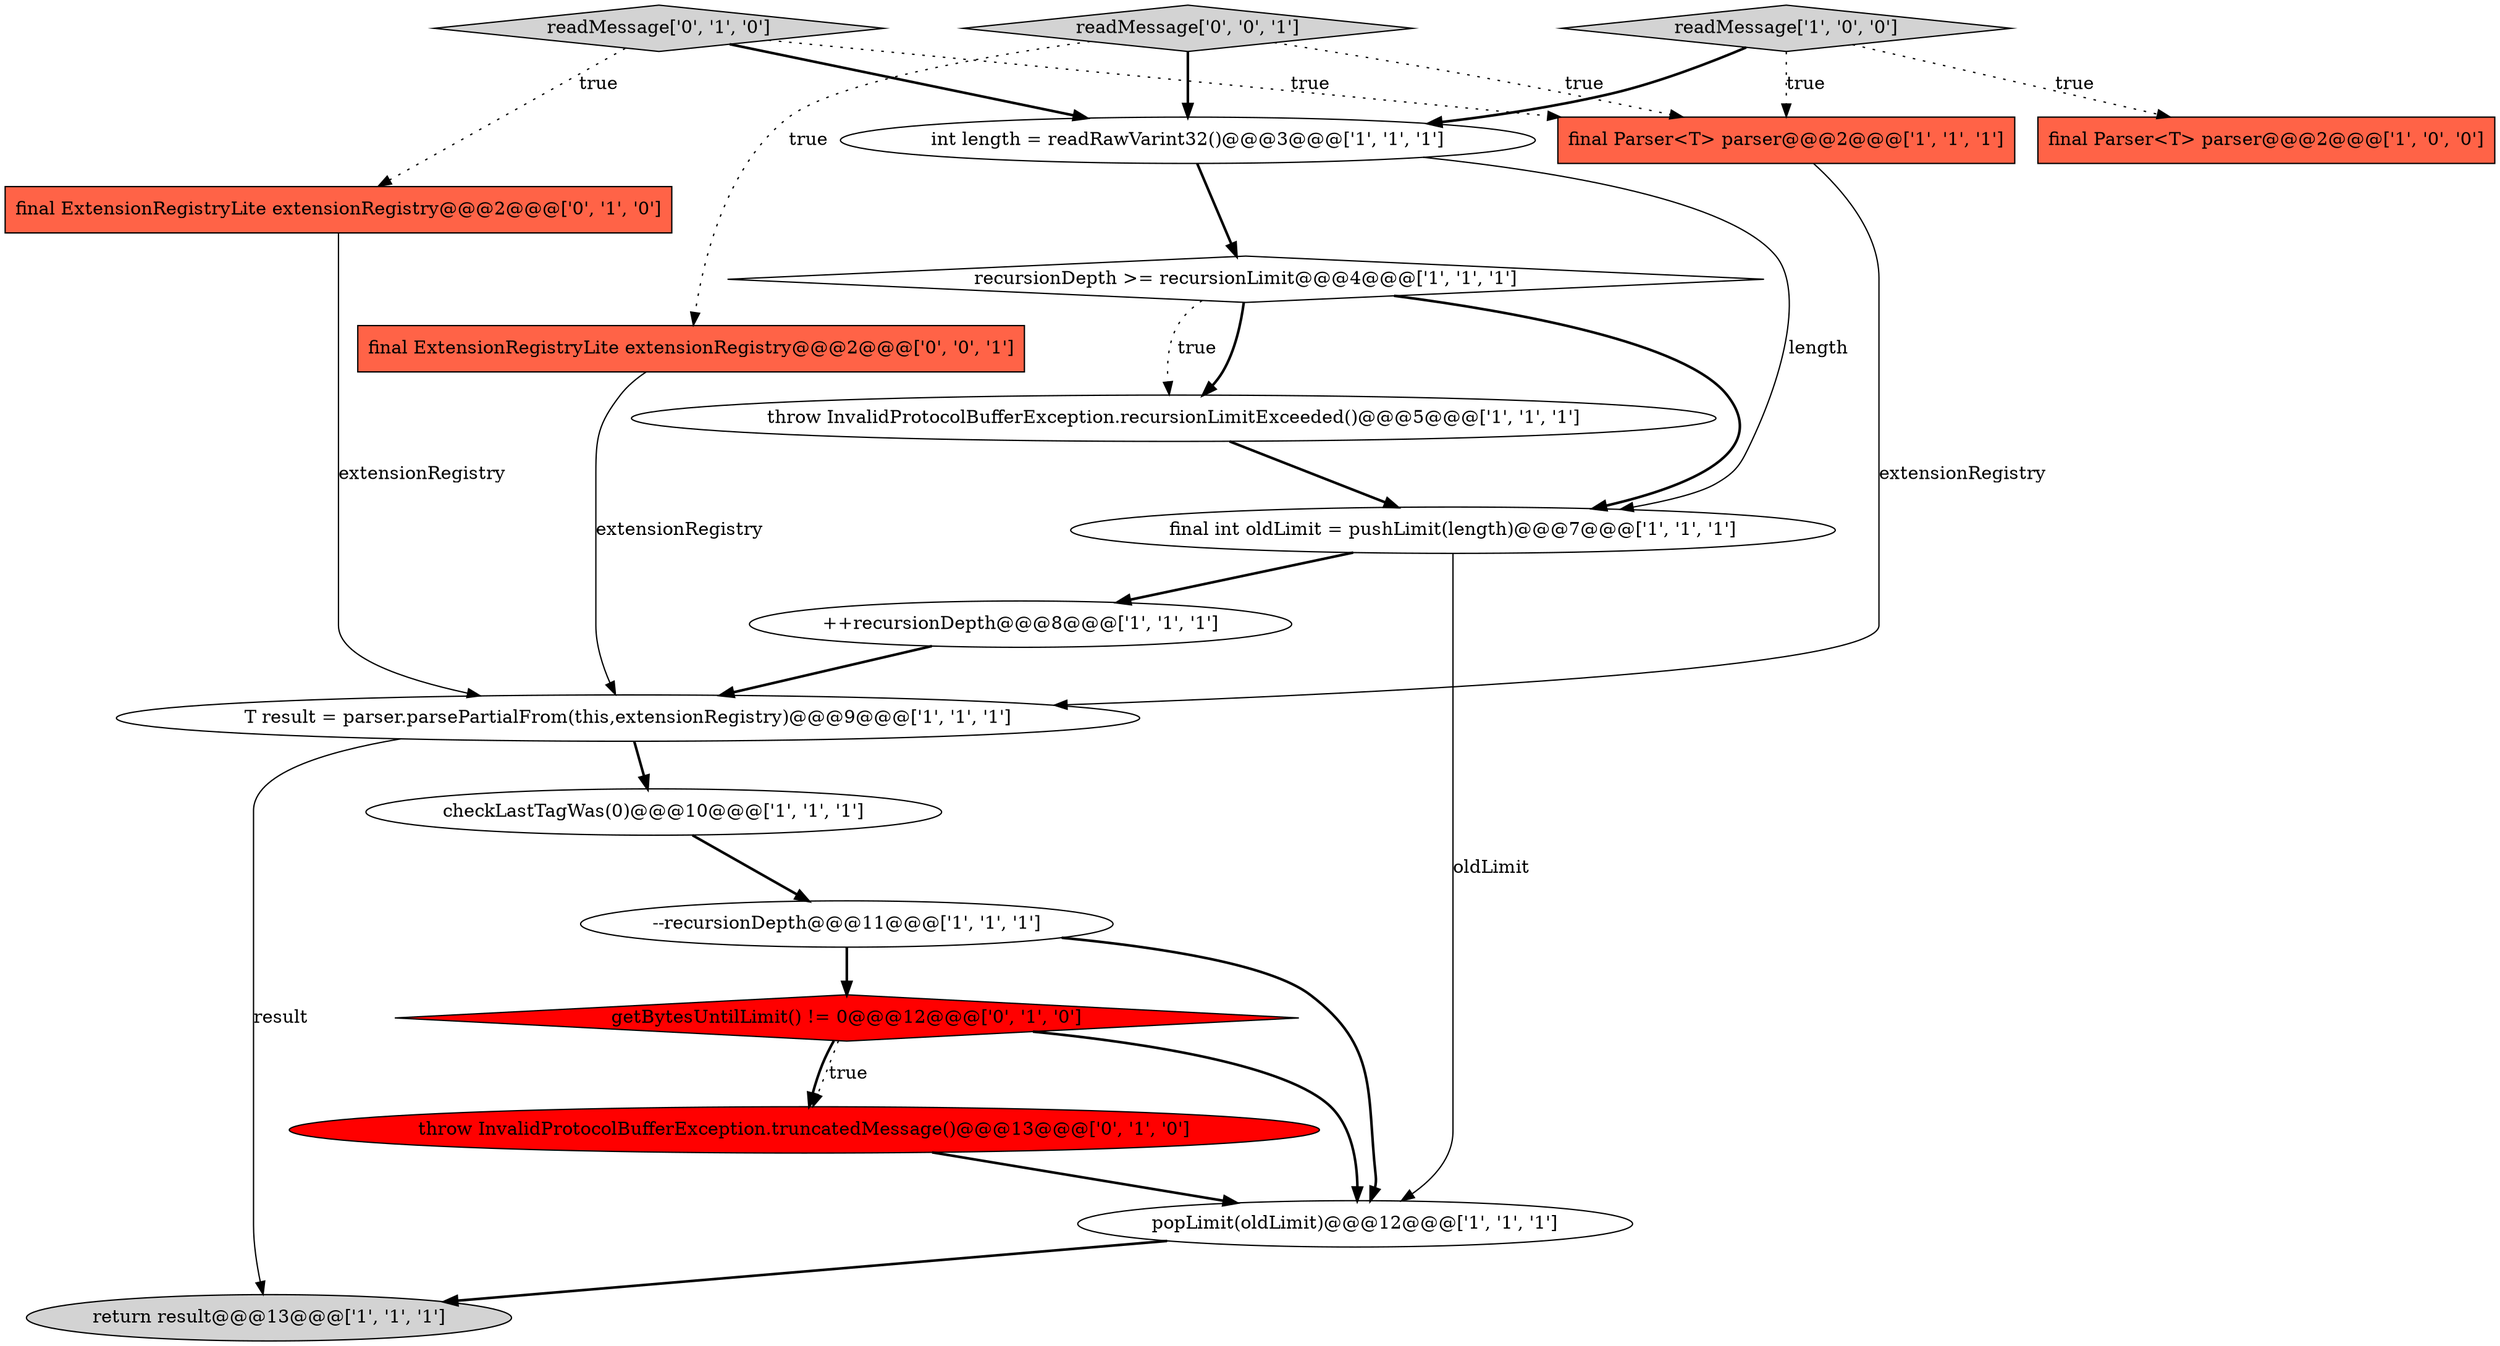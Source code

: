 digraph {
9 [style = filled, label = "final int oldLimit = pushLimit(length)@@@7@@@['1', '1', '1']", fillcolor = white, shape = ellipse image = "AAA0AAABBB1BBB"];
10 [style = filled, label = "final Parser<T> parser@@@2@@@['1', '1', '1']", fillcolor = tomato, shape = box image = "AAA0AAABBB1BBB"];
1 [style = filled, label = "checkLastTagWas(0)@@@10@@@['1', '1', '1']", fillcolor = white, shape = ellipse image = "AAA0AAABBB1BBB"];
16 [style = filled, label = "readMessage['0', '1', '0']", fillcolor = lightgray, shape = diamond image = "AAA0AAABBB2BBB"];
8 [style = filled, label = "final Parser<T> parser@@@2@@@['1', '0', '0']", fillcolor = tomato, shape = box image = "AAA0AAABBB1BBB"];
14 [style = filled, label = "final ExtensionRegistryLite extensionRegistry@@@2@@@['0', '1', '0']", fillcolor = tomato, shape = box image = "AAA0AAABBB2BBB"];
11 [style = filled, label = "return result@@@13@@@['1', '1', '1']", fillcolor = lightgray, shape = ellipse image = "AAA0AAABBB1BBB"];
3 [style = filled, label = "++recursionDepth@@@8@@@['1', '1', '1']", fillcolor = white, shape = ellipse image = "AAA0AAABBB1BBB"];
15 [style = filled, label = "getBytesUntilLimit() != 0@@@12@@@['0', '1', '0']", fillcolor = red, shape = diamond image = "AAA1AAABBB2BBB"];
7 [style = filled, label = "popLimit(oldLimit)@@@12@@@['1', '1', '1']", fillcolor = white, shape = ellipse image = "AAA0AAABBB1BBB"];
4 [style = filled, label = "int length = readRawVarint32()@@@3@@@['1', '1', '1']", fillcolor = white, shape = ellipse image = "AAA0AAABBB1BBB"];
13 [style = filled, label = "throw InvalidProtocolBufferException.truncatedMessage()@@@13@@@['0', '1', '0']", fillcolor = red, shape = ellipse image = "AAA1AAABBB2BBB"];
2 [style = filled, label = "recursionDepth >= recursionLimit@@@4@@@['1', '1', '1']", fillcolor = white, shape = diamond image = "AAA0AAABBB1BBB"];
18 [style = filled, label = "readMessage['0', '0', '1']", fillcolor = lightgray, shape = diamond image = "AAA0AAABBB3BBB"];
5 [style = filled, label = "--recursionDepth@@@11@@@['1', '1', '1']", fillcolor = white, shape = ellipse image = "AAA0AAABBB1BBB"];
12 [style = filled, label = "readMessage['1', '0', '0']", fillcolor = lightgray, shape = diamond image = "AAA0AAABBB1BBB"];
6 [style = filled, label = "throw InvalidProtocolBufferException.recursionLimitExceeded()@@@5@@@['1', '1', '1']", fillcolor = white, shape = ellipse image = "AAA0AAABBB1BBB"];
17 [style = filled, label = "final ExtensionRegistryLite extensionRegistry@@@2@@@['0', '0', '1']", fillcolor = tomato, shape = box image = "AAA0AAABBB3BBB"];
0 [style = filled, label = "T result = parser.parsePartialFrom(this,extensionRegistry)@@@9@@@['1', '1', '1']", fillcolor = white, shape = ellipse image = "AAA0AAABBB1BBB"];
1->5 [style = bold, label=""];
15->13 [style = bold, label=""];
7->11 [style = bold, label=""];
15->7 [style = bold, label=""];
12->8 [style = dotted, label="true"];
2->6 [style = bold, label=""];
10->0 [style = solid, label="extensionRegistry"];
0->11 [style = solid, label="result"];
5->15 [style = bold, label=""];
4->2 [style = bold, label=""];
2->9 [style = bold, label=""];
16->10 [style = dotted, label="true"];
3->0 [style = bold, label=""];
15->13 [style = dotted, label="true"];
4->9 [style = solid, label="length"];
18->10 [style = dotted, label="true"];
18->4 [style = bold, label=""];
12->10 [style = dotted, label="true"];
12->4 [style = bold, label=""];
2->6 [style = dotted, label="true"];
13->7 [style = bold, label=""];
0->1 [style = bold, label=""];
16->14 [style = dotted, label="true"];
9->3 [style = bold, label=""];
5->7 [style = bold, label=""];
17->0 [style = solid, label="extensionRegistry"];
18->17 [style = dotted, label="true"];
14->0 [style = solid, label="extensionRegistry"];
6->9 [style = bold, label=""];
16->4 [style = bold, label=""];
9->7 [style = solid, label="oldLimit"];
}
